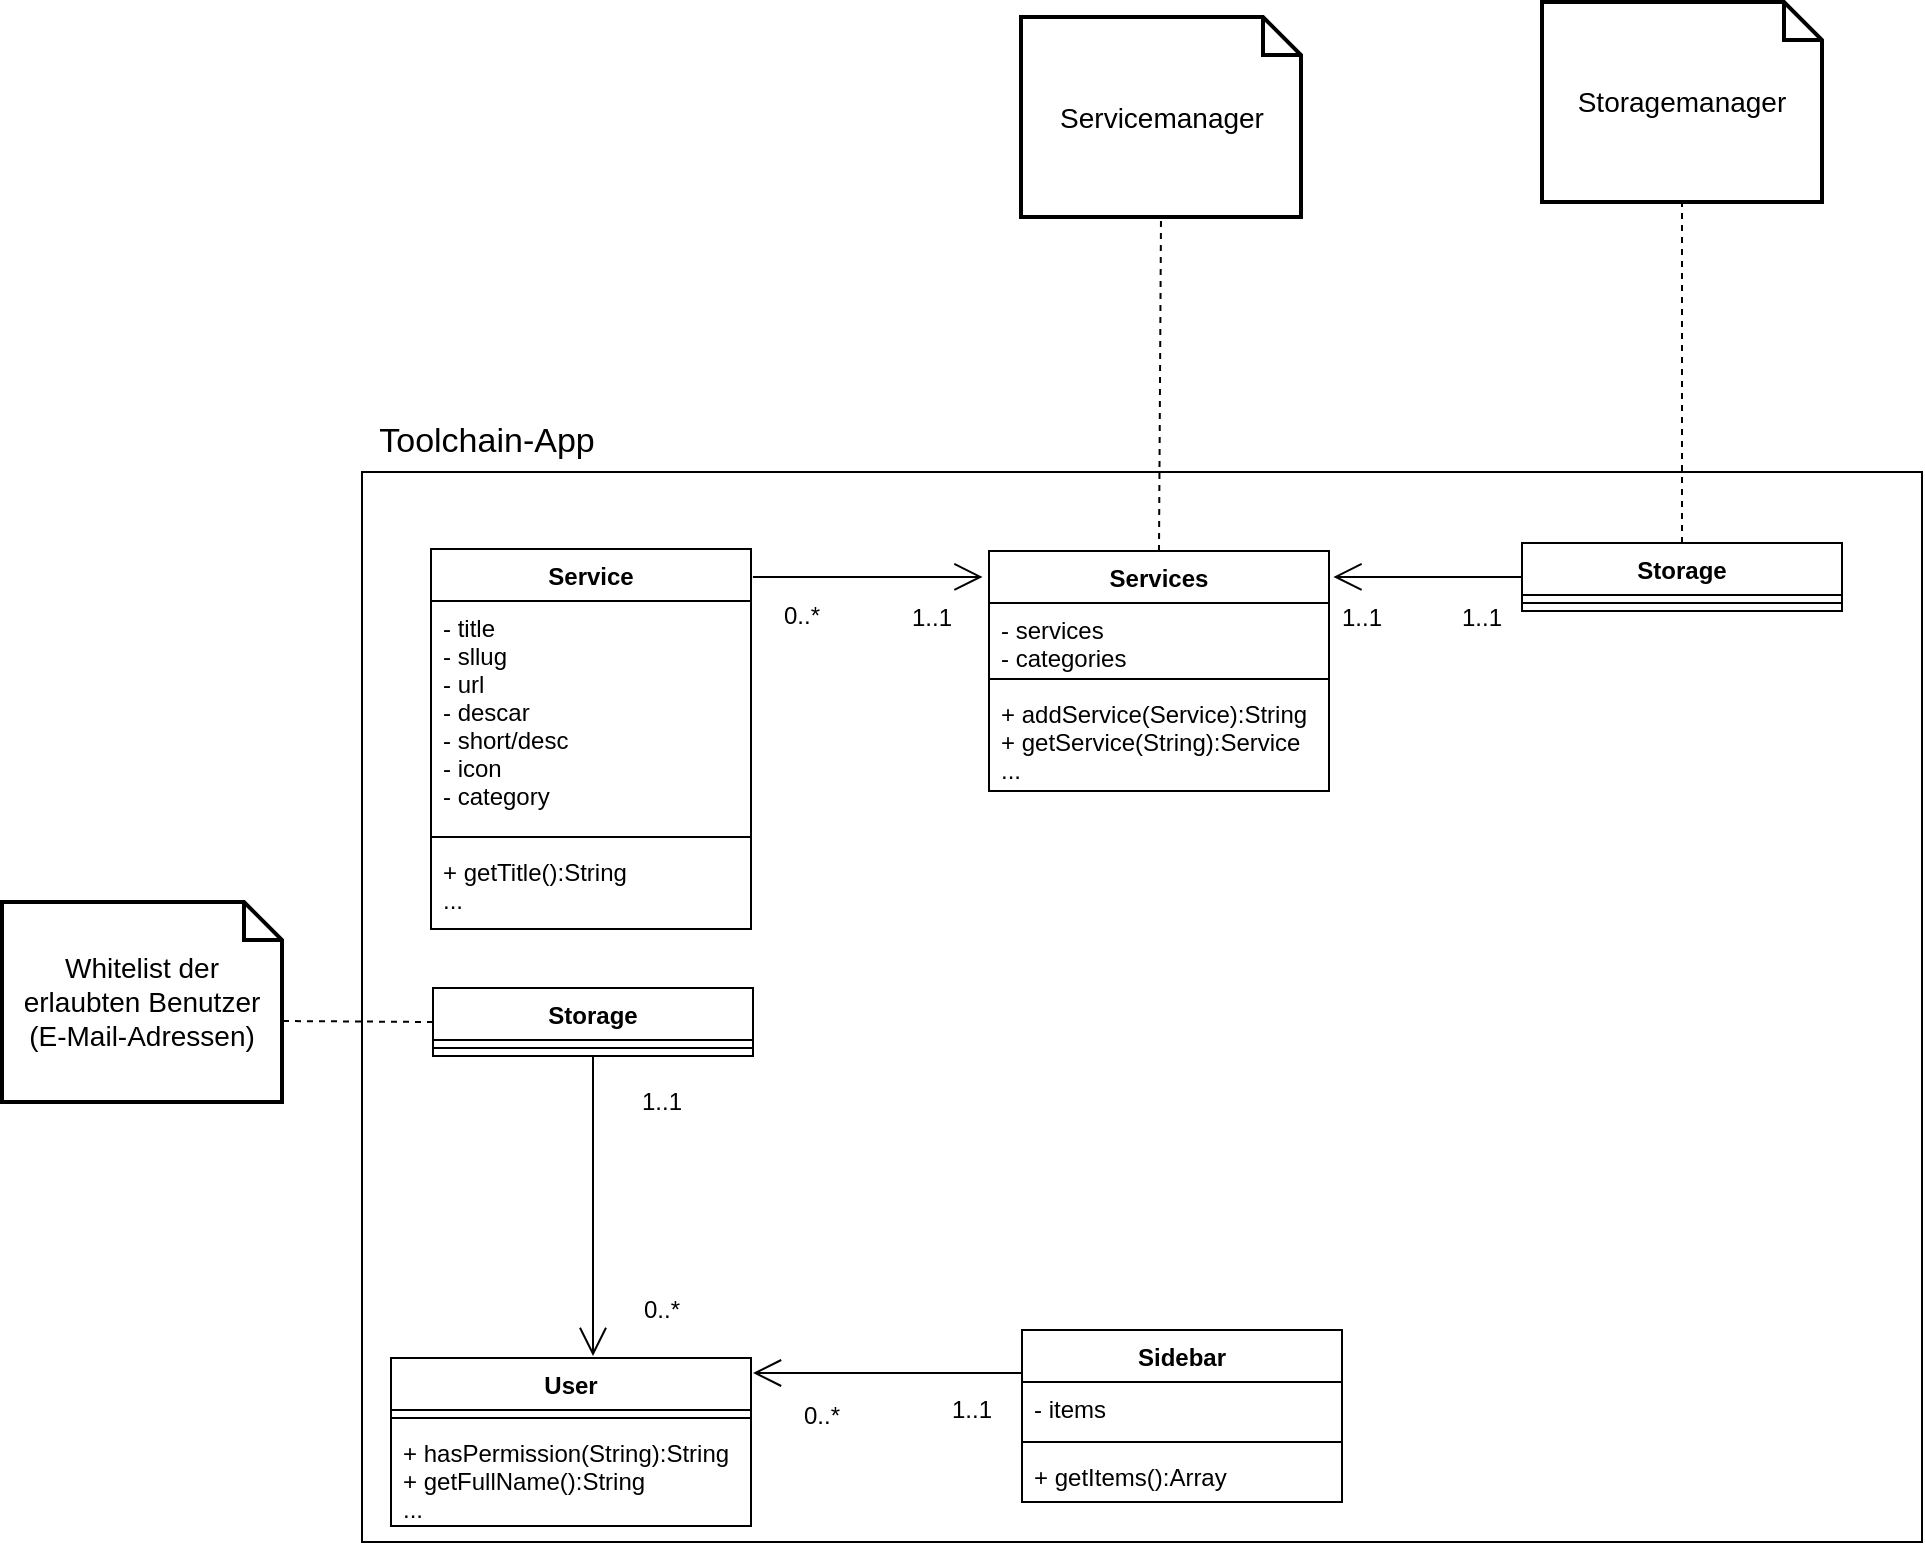 <mxfile pages="1" version="11.1.4" type="device"><diagram id="EeSDqt4YavazHckFy2dz" name="Page-1"><mxGraphModel dx="1615" dy="568" grid="1" gridSize="10" guides="1" tooltips="1" connect="1" arrows="1" fold="1" page="1" pageScale="1" pageWidth="827" pageHeight="1169" math="0" shadow="0"><root><mxCell id="0"/><mxCell id="1" parent="0"/><mxCell id="1a8lTKAbpdkfHkEWSvHn-3" value="" style="rounded=0;whiteSpace=wrap;html=1;fillColor=none;" parent="1" vertex="1"><mxGeometry x="-610" y="395" width="780" height="535" as="geometry"/></mxCell><mxCell id="WgCiFJRVv1zuZflFJmyl-5" value="Service" style="swimlane;fontStyle=1;align=center;verticalAlign=top;childLayout=stackLayout;horizontal=1;startSize=26;horizontalStack=0;resizeParent=1;resizeParentMax=0;resizeLast=0;collapsible=1;marginBottom=0;" parent="1" vertex="1"><mxGeometry x="-575.5" y="433.5" width="160" height="190" as="geometry"/></mxCell><mxCell id="WgCiFJRVv1zuZflFJmyl-6" value="- title &#10;- sllug &#10;- url &#10;- descar&#10;- short/desc&#10;- icon&#10;- category&#10;&#10;&#10;&#10;" style="text;strokeColor=none;fillColor=none;align=left;verticalAlign=top;spacingLeft=4;spacingRight=4;overflow=hidden;rotatable=0;points=[[0,0.5],[1,0.5]];portConstraint=eastwest;" parent="WgCiFJRVv1zuZflFJmyl-5" vertex="1"><mxGeometry y="26" width="160" height="114" as="geometry"/></mxCell><mxCell id="WgCiFJRVv1zuZflFJmyl-7" value="" style="line;strokeWidth=1;fillColor=none;align=left;verticalAlign=middle;spacingTop=-1;spacingLeft=3;spacingRight=3;rotatable=0;labelPosition=right;points=[];portConstraint=eastwest;" parent="WgCiFJRVv1zuZflFJmyl-5" vertex="1"><mxGeometry y="140" width="160" height="8" as="geometry"/></mxCell><mxCell id="WgCiFJRVv1zuZflFJmyl-8" value="+ getTitle():String&#10;..." style="text;strokeColor=none;fillColor=none;align=left;verticalAlign=top;spacingLeft=4;spacingRight=4;overflow=hidden;rotatable=0;points=[[0,0.5],[1,0.5]];portConstraint=eastwest;" parent="WgCiFJRVv1zuZflFJmyl-5" vertex="1"><mxGeometry y="148" width="160" height="42" as="geometry"/></mxCell><mxCell id="WgCiFJRVv1zuZflFJmyl-13" value="Storage" style="swimlane;fontStyle=1;align=center;verticalAlign=top;childLayout=stackLayout;horizontal=1;startSize=26;horizontalStack=0;resizeParent=1;resizeParentMax=0;resizeLast=0;collapsible=1;marginBottom=0;" parent="1" vertex="1"><mxGeometry x="-574.5" y="653" width="160" height="34" as="geometry"/></mxCell><mxCell id="WgCiFJRVv1zuZflFJmyl-15" value="" style="line;strokeWidth=1;fillColor=none;align=left;verticalAlign=middle;spacingTop=-1;spacingLeft=3;spacingRight=3;rotatable=0;labelPosition=right;points=[];portConstraint=eastwest;" parent="WgCiFJRVv1zuZflFJmyl-13" vertex="1"><mxGeometry y="26" width="160" height="8" as="geometry"/></mxCell><mxCell id="WgCiFJRVv1zuZflFJmyl-17" value="Sidebar" style="swimlane;fontStyle=1;align=center;verticalAlign=top;childLayout=stackLayout;horizontal=1;startSize=26;horizontalStack=0;resizeParent=1;resizeParentMax=0;resizeLast=0;collapsible=1;marginBottom=0;" parent="1" vertex="1"><mxGeometry x="-280" y="824" width="160" height="86" as="geometry"/></mxCell><mxCell id="WgCiFJRVv1zuZflFJmyl-18" value="- items" style="text;strokeColor=none;fillColor=none;align=left;verticalAlign=top;spacingLeft=4;spacingRight=4;overflow=hidden;rotatable=0;points=[[0,0.5],[1,0.5]];portConstraint=eastwest;" parent="WgCiFJRVv1zuZflFJmyl-17" vertex="1"><mxGeometry y="26" width="160" height="26" as="geometry"/></mxCell><mxCell id="WgCiFJRVv1zuZflFJmyl-19" value="" style="line;strokeWidth=1;fillColor=none;align=left;verticalAlign=middle;spacingTop=-1;spacingLeft=3;spacingRight=3;rotatable=0;labelPosition=right;points=[];portConstraint=eastwest;" parent="WgCiFJRVv1zuZflFJmyl-17" vertex="1"><mxGeometry y="52" width="160" height="8" as="geometry"/></mxCell><mxCell id="WgCiFJRVv1zuZflFJmyl-20" value="+ getItems():Array" style="text;strokeColor=none;fillColor=none;align=left;verticalAlign=top;spacingLeft=4;spacingRight=4;overflow=hidden;rotatable=0;points=[[0,0.5],[1,0.5]];portConstraint=eastwest;" parent="WgCiFJRVv1zuZflFJmyl-17" vertex="1"><mxGeometry y="60" width="160" height="26" as="geometry"/></mxCell><mxCell id="WgCiFJRVv1zuZflFJmyl-21" value="Services" style="swimlane;fontStyle=1;align=center;verticalAlign=top;childLayout=stackLayout;horizontal=1;startSize=26;horizontalStack=0;resizeParent=1;resizeParentMax=0;resizeLast=0;collapsible=1;marginBottom=0;" parent="1" vertex="1"><mxGeometry x="-296.5" y="434.5" width="170" height="120" as="geometry"/></mxCell><mxCell id="WgCiFJRVv1zuZflFJmyl-22" value="- services&#10;- categories&#10;" style="text;strokeColor=none;fillColor=none;align=left;verticalAlign=top;spacingLeft=4;spacingRight=4;overflow=hidden;rotatable=0;points=[[0,0.5],[1,0.5]];portConstraint=eastwest;" parent="WgCiFJRVv1zuZflFJmyl-21" vertex="1"><mxGeometry y="26" width="170" height="34" as="geometry"/></mxCell><mxCell id="WgCiFJRVv1zuZflFJmyl-23" value="" style="line;strokeWidth=1;fillColor=none;align=left;verticalAlign=middle;spacingTop=-1;spacingLeft=3;spacingRight=3;rotatable=0;labelPosition=right;points=[];portConstraint=eastwest;" parent="WgCiFJRVv1zuZflFJmyl-21" vertex="1"><mxGeometry y="60" width="170" height="8" as="geometry"/></mxCell><mxCell id="WgCiFJRVv1zuZflFJmyl-24" value="+ addService(Service):String&#10;+ getService(String):Service&#10;...&#10;" style="text;strokeColor=none;fillColor=none;align=left;verticalAlign=top;spacingLeft=4;spacingRight=4;overflow=hidden;rotatable=0;points=[[0,0.5],[1,0.5]];portConstraint=eastwest;" parent="WgCiFJRVv1zuZflFJmyl-21" vertex="1"><mxGeometry y="68" width="170" height="52" as="geometry"/></mxCell><mxCell id="WgCiFJRVv1zuZflFJmyl-25" value="Storage" style="swimlane;fontStyle=1;align=center;verticalAlign=top;childLayout=stackLayout;horizontal=1;startSize=26;horizontalStack=0;resizeParent=1;resizeParentMax=0;resizeLast=0;collapsible=1;marginBottom=0;" parent="1" vertex="1"><mxGeometry x="-30" y="430.5" width="160" height="34" as="geometry"/></mxCell><mxCell id="WgCiFJRVv1zuZflFJmyl-27" value="" style="line;strokeWidth=1;fillColor=none;align=left;verticalAlign=middle;spacingTop=-1;spacingLeft=3;spacingRight=3;rotatable=0;labelPosition=right;points=[];portConstraint=eastwest;" parent="WgCiFJRVv1zuZflFJmyl-25" vertex="1"><mxGeometry y="26" width="160" height="8" as="geometry"/></mxCell><mxCell id="1a8lTKAbpdkfHkEWSvHn-4" value="&lt;font style=&quot;font-size: 17px&quot;&gt;Toolchain-App&lt;/font&gt;" style="text;html=1;strokeColor=none;fillColor=none;align=center;verticalAlign=middle;whiteSpace=wrap;rounded=0;" parent="1" vertex="1"><mxGeometry x="-610" y="370" width="125" height="20" as="geometry"/></mxCell><mxCell id="EJkFF2VOKDAC9q5g4nTL-1" value="Whitelist der erlaubten Benutzer (E-Mail-Adressen)" style="shape=note;strokeWidth=2;fontSize=14;size=19;whiteSpace=wrap;html=1;" parent="1" vertex="1"><mxGeometry x="-790" y="610" width="140" height="100" as="geometry"/></mxCell><mxCell id="EJkFF2VOKDAC9q5g4nTL-2" value="" style="endArrow=none;dashed=1;html=1;entryX=0;entryY=0;entryDx=140;entryDy=59.5;entryPerimeter=0;exitX=0;exitY=0.5;exitDx=0;exitDy=0;" parent="1" source="WgCiFJRVv1zuZflFJmyl-13" target="EJkFF2VOKDAC9q5g4nTL-1" edge="1"><mxGeometry width="50" height="50" relative="1" as="geometry"><mxPoint x="-770" y="1052" as="sourcePoint"/><mxPoint x="-720" y="1002" as="targetPoint"/></mxGeometry></mxCell><mxCell id="EJkFF2VOKDAC9q5g4nTL-4" value="Servicemanager" style="shape=note;strokeWidth=2;fontSize=14;size=19;whiteSpace=wrap;html=1;" parent="1" vertex="1"><mxGeometry x="-280.5" y="167.5" width="140" height="100" as="geometry"/></mxCell><mxCell id="EJkFF2VOKDAC9q5g4nTL-5" value="" style="endArrow=none;dashed=1;html=1;entryX=0.5;entryY=1;entryDx=0;entryDy=0;entryPerimeter=0;exitX=0.5;exitY=0;exitDx=0;exitDy=0;" parent="1" source="WgCiFJRVv1zuZflFJmyl-21" target="EJkFF2VOKDAC9q5g4nTL-4" edge="1"><mxGeometry width="50" height="50" relative="1" as="geometry"><mxPoint x="-160.5" y="271" as="sourcePoint"/><mxPoint x="-236" y="267.5" as="targetPoint"/></mxGeometry></mxCell><mxCell id="EJkFF2VOKDAC9q5g4nTL-6" value="Storagemanager" style="shape=note;strokeWidth=2;fontSize=14;size=19;whiteSpace=wrap;html=1;" parent="1" vertex="1"><mxGeometry x="-20" y="160" width="140" height="100" as="geometry"/></mxCell><mxCell id="EJkFF2VOKDAC9q5g4nTL-7" value="" style="endArrow=none;dashed=1;html=1;entryX=0.5;entryY=1;entryDx=0;entryDy=0;entryPerimeter=0;exitX=0.5;exitY=0;exitDx=0;exitDy=0;" parent="1" source="WgCiFJRVv1zuZflFJmyl-25" target="EJkFF2VOKDAC9q5g4nTL-6" edge="1"><mxGeometry width="50" height="50" relative="1" as="geometry"><mxPoint x="1.5" y="380" as="sourcePoint"/><mxPoint x="-9" y="255" as="targetPoint"/></mxGeometry></mxCell><mxCell id="EJkFF2VOKDAC9q5g4nTL-3" value="" style="endArrow=open;endFill=1;endSize=12;html=1;entryX=0.5;entryY=0;entryDx=0;entryDy=0;exitX=0.5;exitY=1;exitDx=0;exitDy=0;" parent="1" source="WgCiFJRVv1zuZflFJmyl-13" edge="1"><mxGeometry width="160" relative="1" as="geometry"><mxPoint x="-494" y="652.5" as="sourcePoint"/><mxPoint x="-494.5" y="837" as="targetPoint"/></mxGeometry></mxCell><mxCell id="EJkFF2VOKDAC9q5g4nTL-8" value="" style="endArrow=open;endFill=1;endSize=12;html=1;entryX=1;entryY=0.25;entryDx=0;entryDy=0;exitX=0;exitY=0.25;exitDx=0;exitDy=0;" parent="1" source="WgCiFJRVv1zuZflFJmyl-17" edge="1"><mxGeometry width="160" relative="1" as="geometry"><mxPoint x="-310.0" y="852" as="sourcePoint"/><mxPoint x="-414.5" y="845.5" as="targetPoint"/></mxGeometry></mxCell><mxCell id="EJkFF2VOKDAC9q5g4nTL-9" value="" style="endArrow=open;endFill=1;endSize=12;html=1;entryX=-0.019;entryY=0.108;entryDx=0;entryDy=0;entryPerimeter=0;exitX=1.006;exitY=0.074;exitDx=0;exitDy=0;exitPerimeter=0;" parent="1" source="WgCiFJRVv1zuZflFJmyl-5" target="WgCiFJRVv1zuZflFJmyl-21" edge="1"><mxGeometry width="160" relative="1" as="geometry"><mxPoint x="-161" y="582.5" as="sourcePoint"/><mxPoint x="-295.5" y="582.5" as="targetPoint"/></mxGeometry></mxCell><mxCell id="EJkFF2VOKDAC9q5g4nTL-10" value="" style="endArrow=open;endFill=1;endSize=12;html=1;entryX=1.013;entryY=0.108;entryDx=0;entryDy=0;entryPerimeter=0;exitX=0;exitY=0.5;exitDx=0;exitDy=0;" parent="1" source="WgCiFJRVv1zuZflFJmyl-25" target="WgCiFJRVv1zuZflFJmyl-21" edge="1"><mxGeometry width="160" relative="1" as="geometry"><mxPoint x="-115.5" y="594.085" as="sourcePoint"/><mxPoint x="1.46" y="536.46" as="targetPoint"/></mxGeometry></mxCell><mxCell id="EJkFF2VOKDAC9q5g4nTL-11" value="1..1" style="text;html=1;strokeColor=none;fillColor=none;align=center;verticalAlign=middle;whiteSpace=wrap;rounded=0;" parent="1" vertex="1"><mxGeometry x="-480" y="700" width="40" height="20" as="geometry"/></mxCell><mxCell id="EJkFF2VOKDAC9q5g4nTL-12" value="0..*" style="text;html=1;strokeColor=none;fillColor=none;align=center;verticalAlign=middle;whiteSpace=wrap;rounded=0;" parent="1" vertex="1"><mxGeometry x="-480" y="804" width="40" height="20" as="geometry"/></mxCell><mxCell id="EJkFF2VOKDAC9q5g4nTL-14" value="1..1" style="text;html=1;strokeColor=none;fillColor=none;align=center;verticalAlign=middle;whiteSpace=wrap;rounded=0;" parent="1" vertex="1"><mxGeometry x="-325.5" y="854" width="40" height="20" as="geometry"/></mxCell><mxCell id="EJkFF2VOKDAC9q5g4nTL-15" value="0..*" style="text;html=1;strokeColor=none;fillColor=none;align=center;verticalAlign=middle;whiteSpace=wrap;rounded=0;" parent="1" vertex="1"><mxGeometry x="-400" y="857" width="40" height="20" as="geometry"/></mxCell><mxCell id="EJkFF2VOKDAC9q5g4nTL-16" value="1..1" style="text;html=1;strokeColor=none;fillColor=none;align=center;verticalAlign=middle;whiteSpace=wrap;rounded=0;" parent="1" vertex="1"><mxGeometry x="-345.5" y="457.5" width="40" height="20" as="geometry"/></mxCell><mxCell id="EJkFF2VOKDAC9q5g4nTL-17" value="0..*" style="text;html=1;strokeColor=none;fillColor=none;align=center;verticalAlign=middle;whiteSpace=wrap;rounded=0;" parent="1" vertex="1"><mxGeometry x="-410" y="456.5" width="40" height="20" as="geometry"/></mxCell><mxCell id="EJkFF2VOKDAC9q5g4nTL-19" value="1..1" style="text;html=1;strokeColor=none;fillColor=none;align=center;verticalAlign=middle;whiteSpace=wrap;rounded=0;" parent="1" vertex="1"><mxGeometry x="-129.929" y="457.5" width="40" height="20" as="geometry"/></mxCell><mxCell id="EJkFF2VOKDAC9q5g4nTL-20" value="1..1" style="text;html=1;strokeColor=none;fillColor=none;align=center;verticalAlign=middle;whiteSpace=wrap;rounded=0;" parent="1" vertex="1"><mxGeometry x="-70" y="457.5" width="40" height="20" as="geometry"/></mxCell><mxCell id="J64iRcs_ZorSXfNzMELF-2" value="User" style="swimlane;fontStyle=1;align=center;verticalAlign=top;childLayout=stackLayout;horizontal=1;startSize=26;horizontalStack=0;resizeParent=1;resizeParentMax=0;resizeLast=0;collapsible=1;marginBottom=0;" vertex="1" parent="1"><mxGeometry x="-595.5" y="838" width="180" height="84" as="geometry"/></mxCell><mxCell id="J64iRcs_ZorSXfNzMELF-4" value="" style="line;strokeWidth=1;fillColor=none;align=left;verticalAlign=middle;spacingTop=-1;spacingLeft=3;spacingRight=3;rotatable=0;labelPosition=right;points=[];portConstraint=eastwest;" vertex="1" parent="J64iRcs_ZorSXfNzMELF-2"><mxGeometry y="26" width="180" height="8" as="geometry"/></mxCell><mxCell id="J64iRcs_ZorSXfNzMELF-5" value="+ hasPermission(String):String&#10;+ getFullName():String&#10;..." style="text;strokeColor=none;fillColor=none;align=left;verticalAlign=top;spacingLeft=4;spacingRight=4;overflow=hidden;rotatable=0;points=[[0,0.5],[1,0.5]];portConstraint=eastwest;" vertex="1" parent="J64iRcs_ZorSXfNzMELF-2"><mxGeometry y="34" width="180" height="50" as="geometry"/></mxCell></root></mxGraphModel></diagram></mxfile>